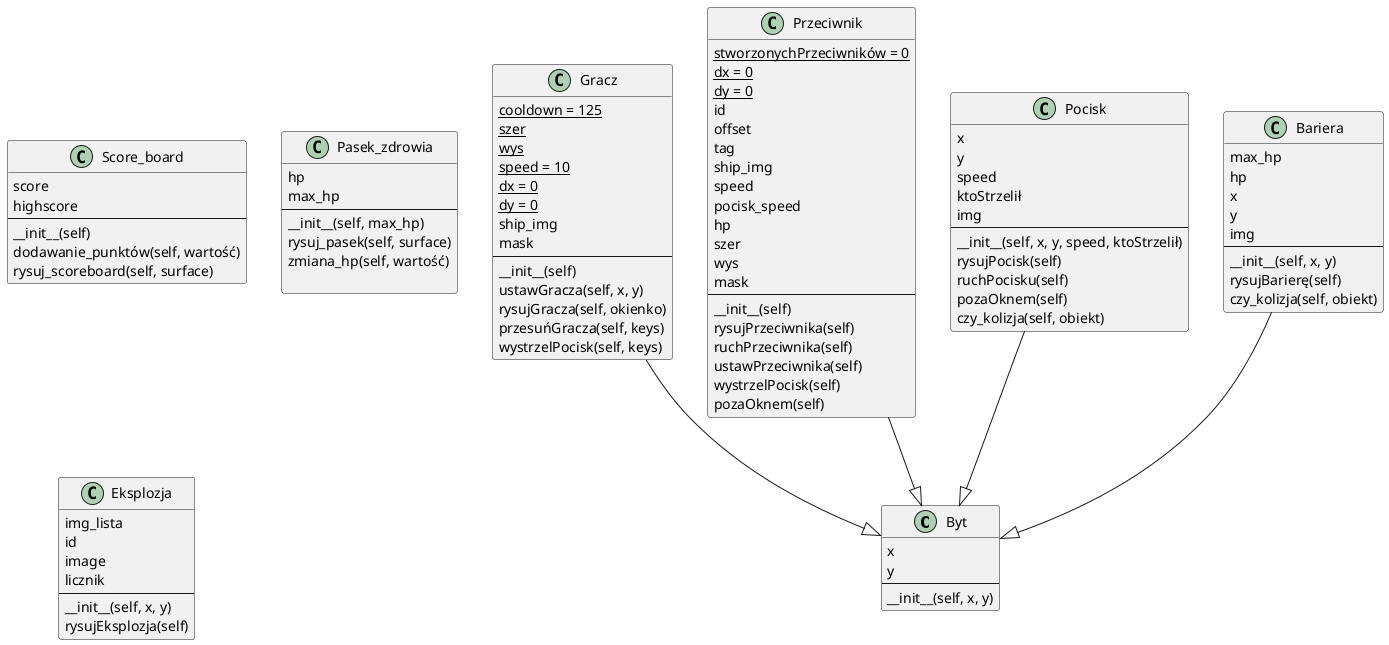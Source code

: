 @startuml

class Byt{
x
y    
--
__init__(self, x, y)
}

class Gracz {
    {static} cooldown = 125
    {static} szer 
    {static} wys
    {static} speed = 10
    {static} dx = 0
    {static} dy = 0
    ship_img
    mask
    --
    __init__(self)
    ustawGracza(self, x, y)
    rysujGracza(self, okienko)
    przesuńGracza(self, keys)
    wystrzelPocisk(self, keys)
}

class Score_board{
    score
    highscore
    --
    __init__(self)
    dodawanie_punktów(self, wartość)
    rysuj_scoreboard(self, surface)
}

class Pasek_zdrowia{
    hp
    max_hp
    --
    __init__(self, max_hp)
    rysuj_pasek(self, surface)
    zmiana_hp(self, wartość)
    
}

class Przeciwnik{
    {static} stworzonychPrzeciwników = 0
    {static} dx = 0
    {static} dy = 0
    id
    offset
    tag
    ship_img
    speed
    pocisk_speed
    hp
    szer
    wys
    mask
    --
    __init__(self)
    rysujPrzeciwnika(self)
    ruchPrzeciwnika(self)
    ustawPrzeciwnika(self)
    wystrzelPocisk(self)
    pozaOknem(self)
}

class Pocisk{
    x
    y
    speed
    ktoStrzelił
    img
    --
    __init__(self, x, y, speed, ktoStrzelił)
    rysujPocisk(self)
    ruchPocisku(self)
    pozaOknem(self)
    czy_kolizja(self, obiekt)
}

class Bariera{
    max_hp
    hp
    x
    y
    img
    --
    __init__(self, x, y)
    rysujBarierę(self)
    czy_kolizja(self, obiekt)
}


class Eksplozja{
img_lista
id
image
licznik
--
__init__(self, x, y)
rysujEksplozja(self)
}


Gracz --|> Byt
Przeciwnik --|> Byt
Pocisk --|> Byt
Bariera --|> Byt

@enduml

#WĄTPLIWOŚĆI
#CZY ATRYBUTY PODAJEMY TYLKO Z __init__, czy ze wszystkich method 